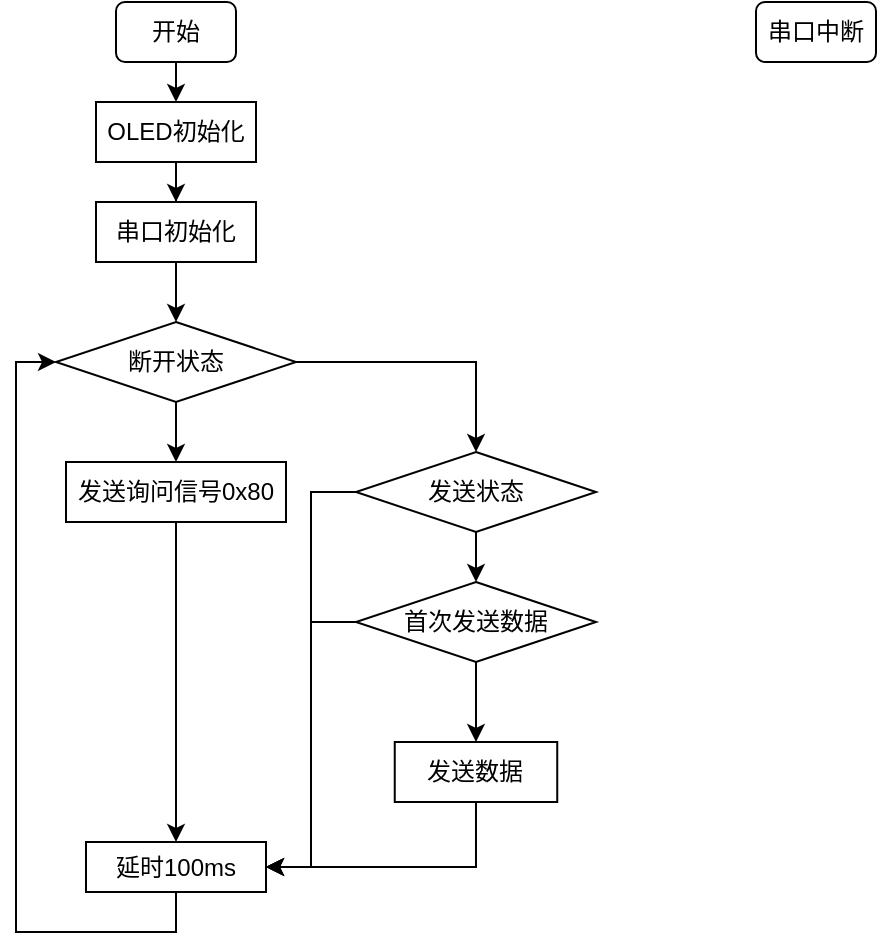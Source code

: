 <mxfile version="14.2.9" type="github">
  <diagram id="C5RBs43oDa-KdzZeNtuy" name="Page-1">
    <mxGraphModel dx="677" dy="363" grid="1" gridSize="10" guides="1" tooltips="1" connect="1" arrows="1" fold="1" page="1" pageScale="1" pageWidth="827" pageHeight="1169" math="0" shadow="0">
      <root>
        <mxCell id="WIyWlLk6GJQsqaUBKTNV-0" />
        <mxCell id="WIyWlLk6GJQsqaUBKTNV-1" parent="WIyWlLk6GJQsqaUBKTNV-0" />
        <mxCell id="S14Ars9MVM3jiIzqdodp-5" style="edgeStyle=orthogonalEdgeStyle;rounded=0;orthogonalLoop=1;jettySize=auto;html=1;exitX=0.5;exitY=1;exitDx=0;exitDy=0;entryX=0.5;entryY=0;entryDx=0;entryDy=0;" edge="1" parent="WIyWlLk6GJQsqaUBKTNV-1" source="S14Ars9MVM3jiIzqdodp-3" target="S14Ars9MVM3jiIzqdodp-4">
          <mxGeometry relative="1" as="geometry" />
        </mxCell>
        <mxCell id="S14Ars9MVM3jiIzqdodp-3" value="开始" style="rounded=1;whiteSpace=wrap;html=1;" vertex="1" parent="WIyWlLk6GJQsqaUBKTNV-1">
          <mxGeometry x="100" y="30" width="60" height="30" as="geometry" />
        </mxCell>
        <mxCell id="S14Ars9MVM3jiIzqdodp-7" value="" style="edgeStyle=orthogonalEdgeStyle;rounded=0;orthogonalLoop=1;jettySize=auto;html=1;" edge="1" parent="WIyWlLk6GJQsqaUBKTNV-1" source="S14Ars9MVM3jiIzqdodp-4" target="S14Ars9MVM3jiIzqdodp-6">
          <mxGeometry relative="1" as="geometry" />
        </mxCell>
        <mxCell id="S14Ars9MVM3jiIzqdodp-4" value="OLED初始化" style="rounded=0;whiteSpace=wrap;html=1;" vertex="1" parent="WIyWlLk6GJQsqaUBKTNV-1">
          <mxGeometry x="90" y="80" width="80" height="30" as="geometry" />
        </mxCell>
        <mxCell id="S14Ars9MVM3jiIzqdodp-20" value="" style="edgeStyle=orthogonalEdgeStyle;rounded=0;orthogonalLoop=1;jettySize=auto;html=1;" edge="1" parent="WIyWlLk6GJQsqaUBKTNV-1" source="S14Ars9MVM3jiIzqdodp-6" target="S14Ars9MVM3jiIzqdodp-19">
          <mxGeometry relative="1" as="geometry" />
        </mxCell>
        <mxCell id="S14Ars9MVM3jiIzqdodp-6" value="串口初始化" style="whiteSpace=wrap;html=1;rounded=0;" vertex="1" parent="WIyWlLk6GJQsqaUBKTNV-1">
          <mxGeometry x="90" y="130" width="80" height="30" as="geometry" />
        </mxCell>
        <mxCell id="S14Ars9MVM3jiIzqdodp-33" style="edgeStyle=orthogonalEdgeStyle;rounded=0;orthogonalLoop=1;jettySize=auto;html=1;exitX=0.5;exitY=1;exitDx=0;exitDy=0;entryX=0.5;entryY=0;entryDx=0;entryDy=0;" edge="1" parent="WIyWlLk6GJQsqaUBKTNV-1" source="S14Ars9MVM3jiIzqdodp-9" target="S14Ars9MVM3jiIzqdodp-12">
          <mxGeometry relative="1" as="geometry" />
        </mxCell>
        <mxCell id="S14Ars9MVM3jiIzqdodp-9" value="发送询问信号0x80" style="rounded=0;whiteSpace=wrap;html=1;" vertex="1" parent="WIyWlLk6GJQsqaUBKTNV-1">
          <mxGeometry x="75" y="260" width="110" height="30" as="geometry" />
        </mxCell>
        <mxCell id="S14Ars9MVM3jiIzqdodp-37" style="edgeStyle=orthogonalEdgeStyle;rounded=0;orthogonalLoop=1;jettySize=auto;html=1;exitX=0.5;exitY=1;exitDx=0;exitDy=0;entryX=0;entryY=0.5;entryDx=0;entryDy=0;" edge="1" parent="WIyWlLk6GJQsqaUBKTNV-1" source="S14Ars9MVM3jiIzqdodp-12" target="S14Ars9MVM3jiIzqdodp-19">
          <mxGeometry relative="1" as="geometry" />
        </mxCell>
        <mxCell id="S14Ars9MVM3jiIzqdodp-12" value="延时100ms" style="whiteSpace=wrap;html=1;rounded=0;" vertex="1" parent="WIyWlLk6GJQsqaUBKTNV-1">
          <mxGeometry x="85" y="450" width="90" height="25" as="geometry" />
        </mxCell>
        <object label="" id="S14Ars9MVM3jiIzqdodp-21">
          <mxCell style="edgeStyle=orthogonalEdgeStyle;rounded=0;orthogonalLoop=1;jettySize=auto;html=1;" edge="1" parent="WIyWlLk6GJQsqaUBKTNV-1" source="S14Ars9MVM3jiIzqdodp-19" target="S14Ars9MVM3jiIzqdodp-9">
            <mxGeometry relative="1" as="geometry" />
          </mxCell>
        </object>
        <mxCell id="S14Ars9MVM3jiIzqdodp-25" style="edgeStyle=orthogonalEdgeStyle;rounded=0;orthogonalLoop=1;jettySize=auto;html=1;exitX=1;exitY=0.5;exitDx=0;exitDy=0;entryX=0.5;entryY=0;entryDx=0;entryDy=0;" edge="1" parent="WIyWlLk6GJQsqaUBKTNV-1" source="S14Ars9MVM3jiIzqdodp-19" target="S14Ars9MVM3jiIzqdodp-24">
          <mxGeometry relative="1" as="geometry" />
        </mxCell>
        <mxCell id="S14Ars9MVM3jiIzqdodp-19" value="断开状态" style="rhombus;whiteSpace=wrap;html=1;" vertex="1" parent="WIyWlLk6GJQsqaUBKTNV-1">
          <mxGeometry x="70" y="190" width="120" height="40" as="geometry" />
        </mxCell>
        <mxCell id="S14Ars9MVM3jiIzqdodp-29" value="" style="edgeStyle=orthogonalEdgeStyle;rounded=0;orthogonalLoop=1;jettySize=auto;html=1;" edge="1" parent="WIyWlLk6GJQsqaUBKTNV-1" source="S14Ars9MVM3jiIzqdodp-24" target="S14Ars9MVM3jiIzqdodp-28">
          <mxGeometry relative="1" as="geometry" />
        </mxCell>
        <mxCell id="S14Ars9MVM3jiIzqdodp-35" style="edgeStyle=orthogonalEdgeStyle;rounded=0;orthogonalLoop=1;jettySize=auto;html=1;exitX=0;exitY=0.5;exitDx=0;exitDy=0;entryX=1;entryY=0.5;entryDx=0;entryDy=0;" edge="1" parent="WIyWlLk6GJQsqaUBKTNV-1" source="S14Ars9MVM3jiIzqdodp-24" target="S14Ars9MVM3jiIzqdodp-12">
          <mxGeometry relative="1" as="geometry" />
        </mxCell>
        <mxCell id="S14Ars9MVM3jiIzqdodp-24" value="发送状态" style="rhombus;whiteSpace=wrap;html=1;" vertex="1" parent="WIyWlLk6GJQsqaUBKTNV-1">
          <mxGeometry x="220" y="255" width="120" height="40" as="geometry" />
        </mxCell>
        <mxCell id="S14Ars9MVM3jiIzqdodp-34" style="edgeStyle=orthogonalEdgeStyle;rounded=0;orthogonalLoop=1;jettySize=auto;html=1;exitX=0.5;exitY=1;exitDx=0;exitDy=0;entryX=1;entryY=0.5;entryDx=0;entryDy=0;" edge="1" parent="WIyWlLk6GJQsqaUBKTNV-1" source="S14Ars9MVM3jiIzqdodp-26" target="S14Ars9MVM3jiIzqdodp-12">
          <mxGeometry relative="1" as="geometry" />
        </mxCell>
        <mxCell id="S14Ars9MVM3jiIzqdodp-26" value="发送数据" style="whiteSpace=wrap;html=1;" vertex="1" parent="WIyWlLk6GJQsqaUBKTNV-1">
          <mxGeometry x="239.37" y="400" width="81.25" height="30" as="geometry" />
        </mxCell>
        <mxCell id="S14Ars9MVM3jiIzqdodp-32" style="edgeStyle=orthogonalEdgeStyle;rounded=0;orthogonalLoop=1;jettySize=auto;html=1;exitX=0.5;exitY=1;exitDx=0;exitDy=0;entryX=0.5;entryY=0;entryDx=0;entryDy=0;" edge="1" parent="WIyWlLk6GJQsqaUBKTNV-1" source="S14Ars9MVM3jiIzqdodp-28" target="S14Ars9MVM3jiIzqdodp-26">
          <mxGeometry relative="1" as="geometry" />
        </mxCell>
        <mxCell id="S14Ars9MVM3jiIzqdodp-36" style="edgeStyle=orthogonalEdgeStyle;rounded=0;orthogonalLoop=1;jettySize=auto;html=1;exitX=0;exitY=0.5;exitDx=0;exitDy=0;entryX=1;entryY=0.5;entryDx=0;entryDy=0;" edge="1" parent="WIyWlLk6GJQsqaUBKTNV-1" source="S14Ars9MVM3jiIzqdodp-28" target="S14Ars9MVM3jiIzqdodp-12">
          <mxGeometry relative="1" as="geometry" />
        </mxCell>
        <mxCell id="S14Ars9MVM3jiIzqdodp-28" value="首次发送数据" style="rhombus;whiteSpace=wrap;html=1;" vertex="1" parent="WIyWlLk6GJQsqaUBKTNV-1">
          <mxGeometry x="220" y="320" width="120" height="40" as="geometry" />
        </mxCell>
        <mxCell id="S14Ars9MVM3jiIzqdodp-38" value="串口中断" style="rounded=1;whiteSpace=wrap;html=1;" vertex="1" parent="WIyWlLk6GJQsqaUBKTNV-1">
          <mxGeometry x="420" y="30" width="60" height="30" as="geometry" />
        </mxCell>
      </root>
    </mxGraphModel>
  </diagram>
</mxfile>
